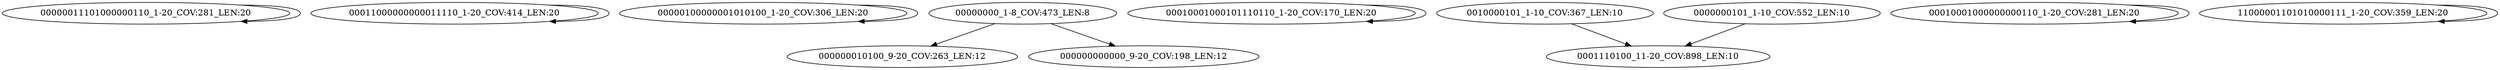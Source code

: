 digraph G {
    "00000011101000000110_1-20_COV:281_LEN:20" -> "00000011101000000110_1-20_COV:281_LEN:20";
    "00011000000000011110_1-20_COV:414_LEN:20" -> "00011000000000011110_1-20_COV:414_LEN:20";
    "00000100000001010100_1-20_COV:306_LEN:20" -> "00000100000001010100_1-20_COV:306_LEN:20";
    "00000000_1-8_COV:473_LEN:8" -> "000000010100_9-20_COV:263_LEN:12";
    "00000000_1-8_COV:473_LEN:8" -> "000000000000_9-20_COV:198_LEN:12";
    "00010001000101110110_1-20_COV:170_LEN:20" -> "00010001000101110110_1-20_COV:170_LEN:20";
    "0010000101_1-10_COV:367_LEN:10" -> "0001110100_11-20_COV:898_LEN:10";
    "0000000101_1-10_COV:552_LEN:10" -> "0001110100_11-20_COV:898_LEN:10";
    "00010001000000000110_1-20_COV:281_LEN:20" -> "00010001000000000110_1-20_COV:281_LEN:20";
    "11000001101010000111_1-20_COV:359_LEN:20" -> "11000001101010000111_1-20_COV:359_LEN:20";
}
